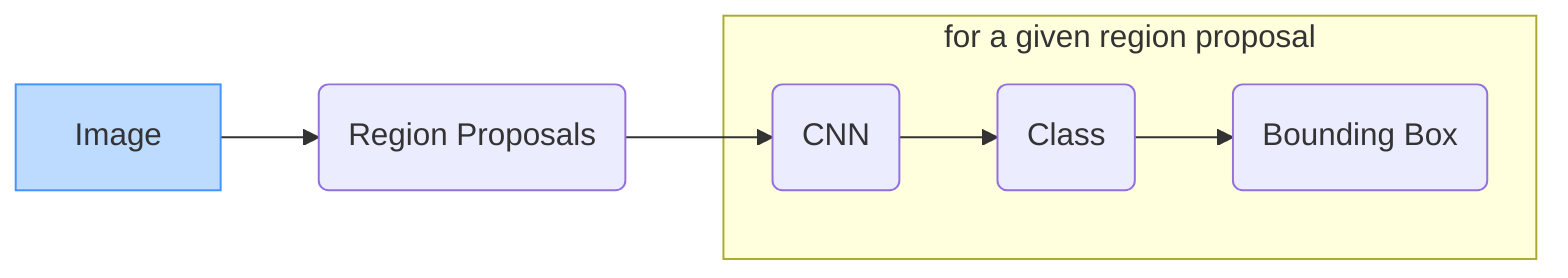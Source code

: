 graph LR

%% ...::: NODES :::...

input[Image]
region_proposals(Region Proposals)
cnn(CNN)
svm_classification(Class)
bounding_box_improvement(Bounding Box)

%% ...::: STYLING :::...

style input fill:#bddaff,stroke:#4294ff

%% ...::: FLOWS :::...

input-->region_proposals
region_proposals-->cnn
subgraph for a given region proposal
  cnn-->svm_classification
  svm_classification-->bounding_box_improvement
end